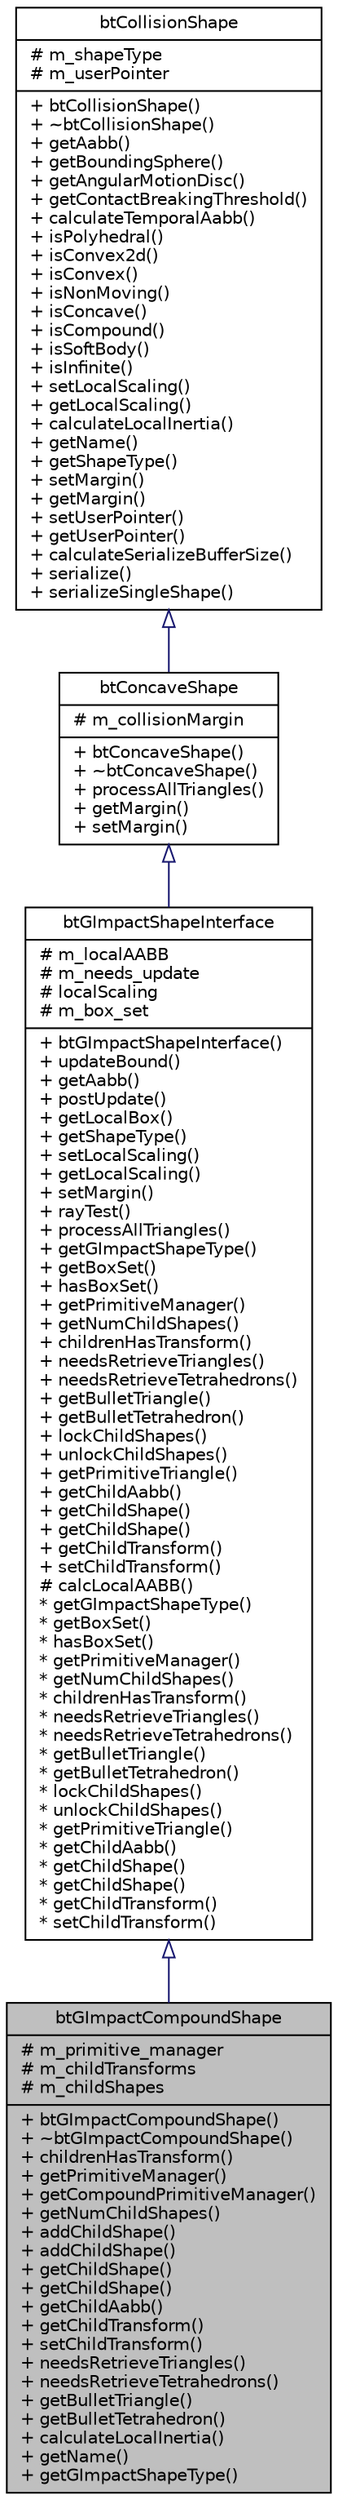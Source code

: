 digraph G
{
  edge [fontname="Helvetica",fontsize="10",labelfontname="Helvetica",labelfontsize="10"];
  node [fontname="Helvetica",fontsize="10",shape=record];
  Node1 [label="{btGImpactCompoundShape\n|# m_primitive_manager\l# m_childTransforms\l# m_childShapes\l|+ btGImpactCompoundShape()\l+ ~btGImpactCompoundShape()\l+ childrenHasTransform()\l+ getPrimitiveManager()\l+ getCompoundPrimitiveManager()\l+ getNumChildShapes()\l+ addChildShape()\l+ addChildShape()\l+ getChildShape()\l+ getChildShape()\l+ getChildAabb()\l+ getChildTransform()\l+ setChildTransform()\l+ needsRetrieveTriangles()\l+ needsRetrieveTetrahedrons()\l+ getBulletTriangle()\l+ getBulletTetrahedron()\l+ calculateLocalInertia()\l+ getName()\l+ getGImpactShapeType()\l}",height=0.2,width=0.4,color="black", fillcolor="grey75", style="filled" fontcolor="black"];
  Node2 -> Node1 [dir=back,color="midnightblue",fontsize="10",style="solid",arrowtail="empty",fontname="Helvetica"];
  Node2 [label="{btGImpactShapeInterface\n|# m_localAABB\l# m_needs_update\l# localScaling\l# m_box_set\l|+ btGImpactShapeInterface()\l+ updateBound()\l+ getAabb()\l+ postUpdate()\l+ getLocalBox()\l+ getShapeType()\l+ setLocalScaling()\l+ getLocalScaling()\l+ setMargin()\l+ rayTest()\l+ processAllTriangles()\l+ getGImpactShapeType()\l+ getBoxSet()\l+ hasBoxSet()\l+ getPrimitiveManager()\l+ getNumChildShapes()\l+ childrenHasTransform()\l+ needsRetrieveTriangles()\l+ needsRetrieveTetrahedrons()\l+ getBulletTriangle()\l+ getBulletTetrahedron()\l+ lockChildShapes()\l+ unlockChildShapes()\l+ getPrimitiveTriangle()\l+ getChildAabb()\l+ getChildShape()\l+ getChildShape()\l+ getChildTransform()\l+ setChildTransform()\l# calcLocalAABB()\l* getGImpactShapeType()\l* getBoxSet()\l* hasBoxSet()\l* getPrimitiveManager()\l* getNumChildShapes()\l* childrenHasTransform()\l* needsRetrieveTriangles()\l* needsRetrieveTetrahedrons()\l* getBulletTriangle()\l* getBulletTetrahedron()\l* lockChildShapes()\l* unlockChildShapes()\l* getPrimitiveTriangle()\l* getChildAabb()\l* getChildShape()\l* getChildShape()\l* getChildTransform()\l* setChildTransform()\l}",height=0.2,width=0.4,color="black", fillcolor="white", style="filled",URL="$d6/d18/classbtGImpactShapeInterface.html",tooltip="Base class for gimpact shapes."];
  Node3 -> Node2 [dir=back,color="midnightblue",fontsize="10",style="solid",arrowtail="empty",fontname="Helvetica"];
  Node3 [label="{btConcaveShape\n|# m_collisionMargin\l|+ btConcaveShape()\l+ ~btConcaveShape()\l+ processAllTriangles()\l+ getMargin()\l+ setMargin()\l}",height=0.2,width=0.4,color="black", fillcolor="white", style="filled",URL="$d7/da0/classbtConcaveShape.html"];
  Node4 -> Node3 [dir=back,color="midnightblue",fontsize="10",style="solid",arrowtail="empty",fontname="Helvetica"];
  Node4 [label="{btCollisionShape\n|# m_shapeType\l# m_userPointer\l|+ btCollisionShape()\l+ ~btCollisionShape()\l+ getAabb()\l+ getBoundingSphere()\l+ getAngularMotionDisc()\l+ getContactBreakingThreshold()\l+ calculateTemporalAabb()\l+ isPolyhedral()\l+ isConvex2d()\l+ isConvex()\l+ isNonMoving()\l+ isConcave()\l+ isCompound()\l+ isSoftBody()\l+ isInfinite()\l+ setLocalScaling()\l+ getLocalScaling()\l+ calculateLocalInertia()\l+ getName()\l+ getShapeType()\l+ setMargin()\l+ getMargin()\l+ setUserPointer()\l+ getUserPointer()\l+ calculateSerializeBufferSize()\l+ serialize()\l+ serializeSingleShape()\l}",height=0.2,width=0.4,color="black", fillcolor="white", style="filled",URL="$d7/dd7/classbtCollisionShape.html",tooltip="The btCollisionShape class provides an interface for collision shapes that can be shared among btColl..."];
}
